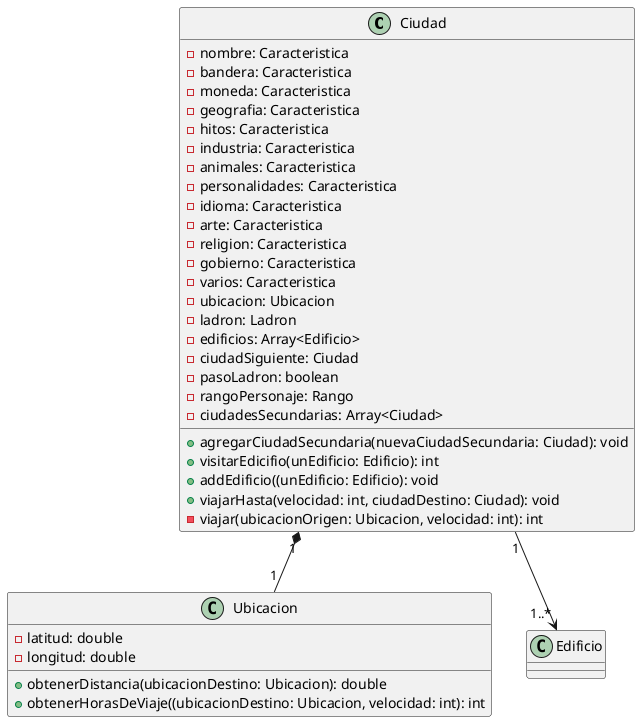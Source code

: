 @startuml

class Ciudad {
    -nombre: Caracteristica
    -bandera: Caracteristica
    -moneda: Caracteristica
    -geografia: Caracteristica
    -hitos: Caracteristica
    -industria: Caracteristica
    -animales: Caracteristica
    -personalidades: Caracteristica
    -idioma: Caracteristica
    -arte: Caracteristica
    -religion: Caracteristica
    -gobierno: Caracteristica
    -varios: Caracteristica
    -ubicacion: Ubicacion
    -ladron: Ladron
    -edificios: Array<Edificio>
    -ciudadSiguiente: Ciudad
    -pasoLadron: boolean
    -rangoPersonaje: Rango
    -ciudadesSecundarias: Array<Ciudad>

    +agregarCiudadSecundaria(nuevaCiudadSecundaria: Ciudad): void
    +visitarEdicifio(unEdificio: Edificio): int
    +addEdificio((unEdificio: Edificio): void
    +viajarHasta(velocidad: int, ciudadDestino: Ciudad): void
    -viajar(ubicacionOrigen: Ubicacion, velocidad: int): int
}

class Ubicacion {
    -latitud: double
    -longitud: double

    +obtenerDistancia(ubicacionDestino: Ubicacion): double
    +obtenerHorasDeViaje((ubicacionDestino: Ubicacion, velocidad: int): int
}

class Edificio {}

Ciudad "1" *-down- "1" Ubicacion
Ciudad "1" -down-> "1..*" Edificio

@enduml